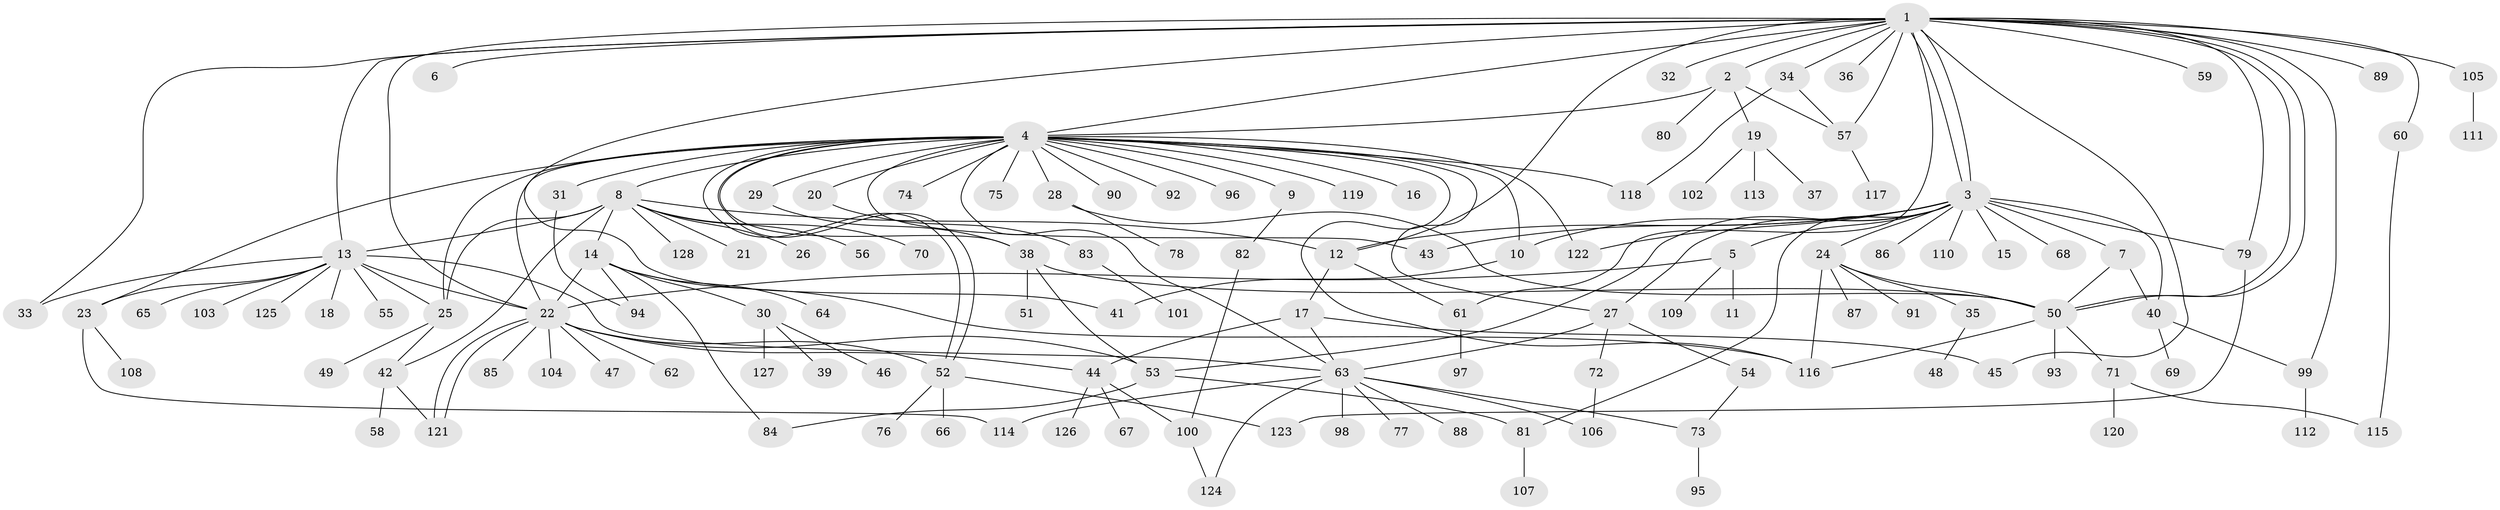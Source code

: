 // Generated by graph-tools (version 1.1) at 2025/49/03/09/25 03:49:54]
// undirected, 128 vertices, 183 edges
graph export_dot {
graph [start="1"]
  node [color=gray90,style=filled];
  1;
  2;
  3;
  4;
  5;
  6;
  7;
  8;
  9;
  10;
  11;
  12;
  13;
  14;
  15;
  16;
  17;
  18;
  19;
  20;
  21;
  22;
  23;
  24;
  25;
  26;
  27;
  28;
  29;
  30;
  31;
  32;
  33;
  34;
  35;
  36;
  37;
  38;
  39;
  40;
  41;
  42;
  43;
  44;
  45;
  46;
  47;
  48;
  49;
  50;
  51;
  52;
  53;
  54;
  55;
  56;
  57;
  58;
  59;
  60;
  61;
  62;
  63;
  64;
  65;
  66;
  67;
  68;
  69;
  70;
  71;
  72;
  73;
  74;
  75;
  76;
  77;
  78;
  79;
  80;
  81;
  82;
  83;
  84;
  85;
  86;
  87;
  88;
  89;
  90;
  91;
  92;
  93;
  94;
  95;
  96;
  97;
  98;
  99;
  100;
  101;
  102;
  103;
  104;
  105;
  106;
  107;
  108;
  109;
  110;
  111;
  112;
  113;
  114;
  115;
  116;
  117;
  118;
  119;
  120;
  121;
  122;
  123;
  124;
  125;
  126;
  127;
  128;
  1 -- 2;
  1 -- 3;
  1 -- 3;
  1 -- 4;
  1 -- 6;
  1 -- 12;
  1 -- 13;
  1 -- 22;
  1 -- 32;
  1 -- 33;
  1 -- 34;
  1 -- 36;
  1 -- 41;
  1 -- 45;
  1 -- 50;
  1 -- 50;
  1 -- 57;
  1 -- 59;
  1 -- 60;
  1 -- 61;
  1 -- 79;
  1 -- 89;
  1 -- 99;
  1 -- 105;
  2 -- 4;
  2 -- 19;
  2 -- 57;
  2 -- 80;
  3 -- 5;
  3 -- 7;
  3 -- 10;
  3 -- 12;
  3 -- 15;
  3 -- 24;
  3 -- 27;
  3 -- 40;
  3 -- 43;
  3 -- 53;
  3 -- 68;
  3 -- 79;
  3 -- 81;
  3 -- 86;
  3 -- 110;
  3 -- 122;
  4 -- 8;
  4 -- 9;
  4 -- 10;
  4 -- 16;
  4 -- 20;
  4 -- 22;
  4 -- 23;
  4 -- 25;
  4 -- 27;
  4 -- 28;
  4 -- 29;
  4 -- 31;
  4 -- 38;
  4 -- 43;
  4 -- 52;
  4 -- 52;
  4 -- 63;
  4 -- 74;
  4 -- 75;
  4 -- 90;
  4 -- 92;
  4 -- 96;
  4 -- 116;
  4 -- 118;
  4 -- 119;
  4 -- 122;
  5 -- 11;
  5 -- 22;
  5 -- 109;
  7 -- 40;
  7 -- 50;
  8 -- 12;
  8 -- 13;
  8 -- 14;
  8 -- 21;
  8 -- 25;
  8 -- 26;
  8 -- 42;
  8 -- 56;
  8 -- 70;
  8 -- 128;
  9 -- 82;
  10 -- 41;
  12 -- 17;
  12 -- 61;
  13 -- 18;
  13 -- 22;
  13 -- 23;
  13 -- 25;
  13 -- 33;
  13 -- 55;
  13 -- 63;
  13 -- 65;
  13 -- 103;
  13 -- 125;
  14 -- 22;
  14 -- 30;
  14 -- 64;
  14 -- 84;
  14 -- 94;
  14 -- 116;
  17 -- 44;
  17 -- 45;
  17 -- 63;
  19 -- 37;
  19 -- 102;
  19 -- 113;
  20 -- 83;
  22 -- 44;
  22 -- 47;
  22 -- 52;
  22 -- 53;
  22 -- 62;
  22 -- 85;
  22 -- 104;
  22 -- 121;
  22 -- 121;
  23 -- 108;
  23 -- 114;
  24 -- 35;
  24 -- 50;
  24 -- 87;
  24 -- 91;
  24 -- 116;
  25 -- 42;
  25 -- 49;
  27 -- 54;
  27 -- 63;
  27 -- 72;
  28 -- 50;
  28 -- 78;
  29 -- 38;
  30 -- 39;
  30 -- 46;
  30 -- 127;
  31 -- 94;
  34 -- 57;
  34 -- 118;
  35 -- 48;
  38 -- 50;
  38 -- 51;
  38 -- 53;
  40 -- 69;
  40 -- 99;
  42 -- 58;
  42 -- 121;
  44 -- 67;
  44 -- 100;
  44 -- 126;
  50 -- 71;
  50 -- 93;
  50 -- 116;
  52 -- 66;
  52 -- 76;
  52 -- 123;
  53 -- 81;
  53 -- 84;
  54 -- 73;
  57 -- 117;
  60 -- 115;
  61 -- 97;
  63 -- 73;
  63 -- 77;
  63 -- 88;
  63 -- 98;
  63 -- 106;
  63 -- 114;
  63 -- 124;
  71 -- 115;
  71 -- 120;
  72 -- 106;
  73 -- 95;
  79 -- 123;
  81 -- 107;
  82 -- 100;
  83 -- 101;
  99 -- 112;
  100 -- 124;
  105 -- 111;
}
